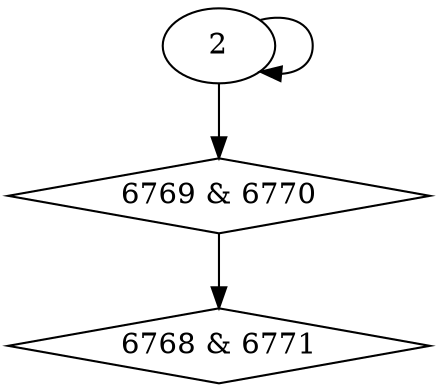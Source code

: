 digraph {
0 [label = "6768 & 6771", shape = diamond];
1 [label = "6769 & 6770", shape = diamond];
1 -> 0;
2 -> 1;
2 -> 2;
}
